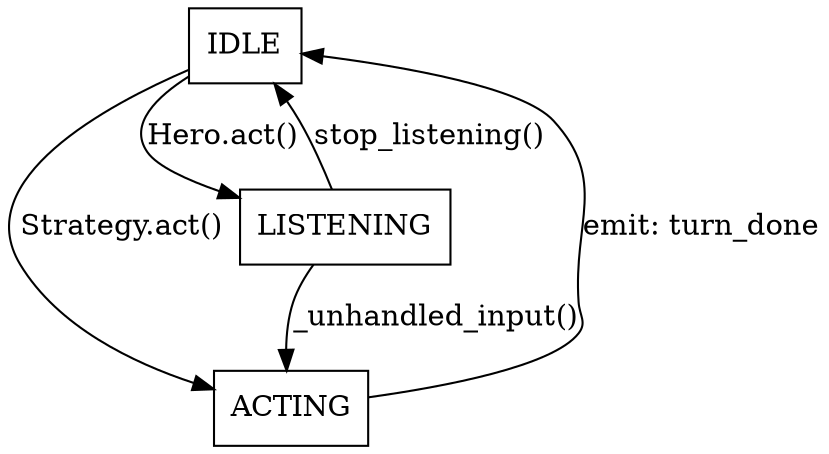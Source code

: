 
digraph {
  node [shape=box]
  IDLE -> ACTING [label = "Strategy.act()"]
  IDLE -> LISTENING [label = "Hero.act()"]
  LISTENING -> IDLE [label = "stop_listening()"]
  LISTENING -> ACTING [label = "_unhandled_input()"]
  ACTING -> IDLE [label = "emit: turn_done"]
}
